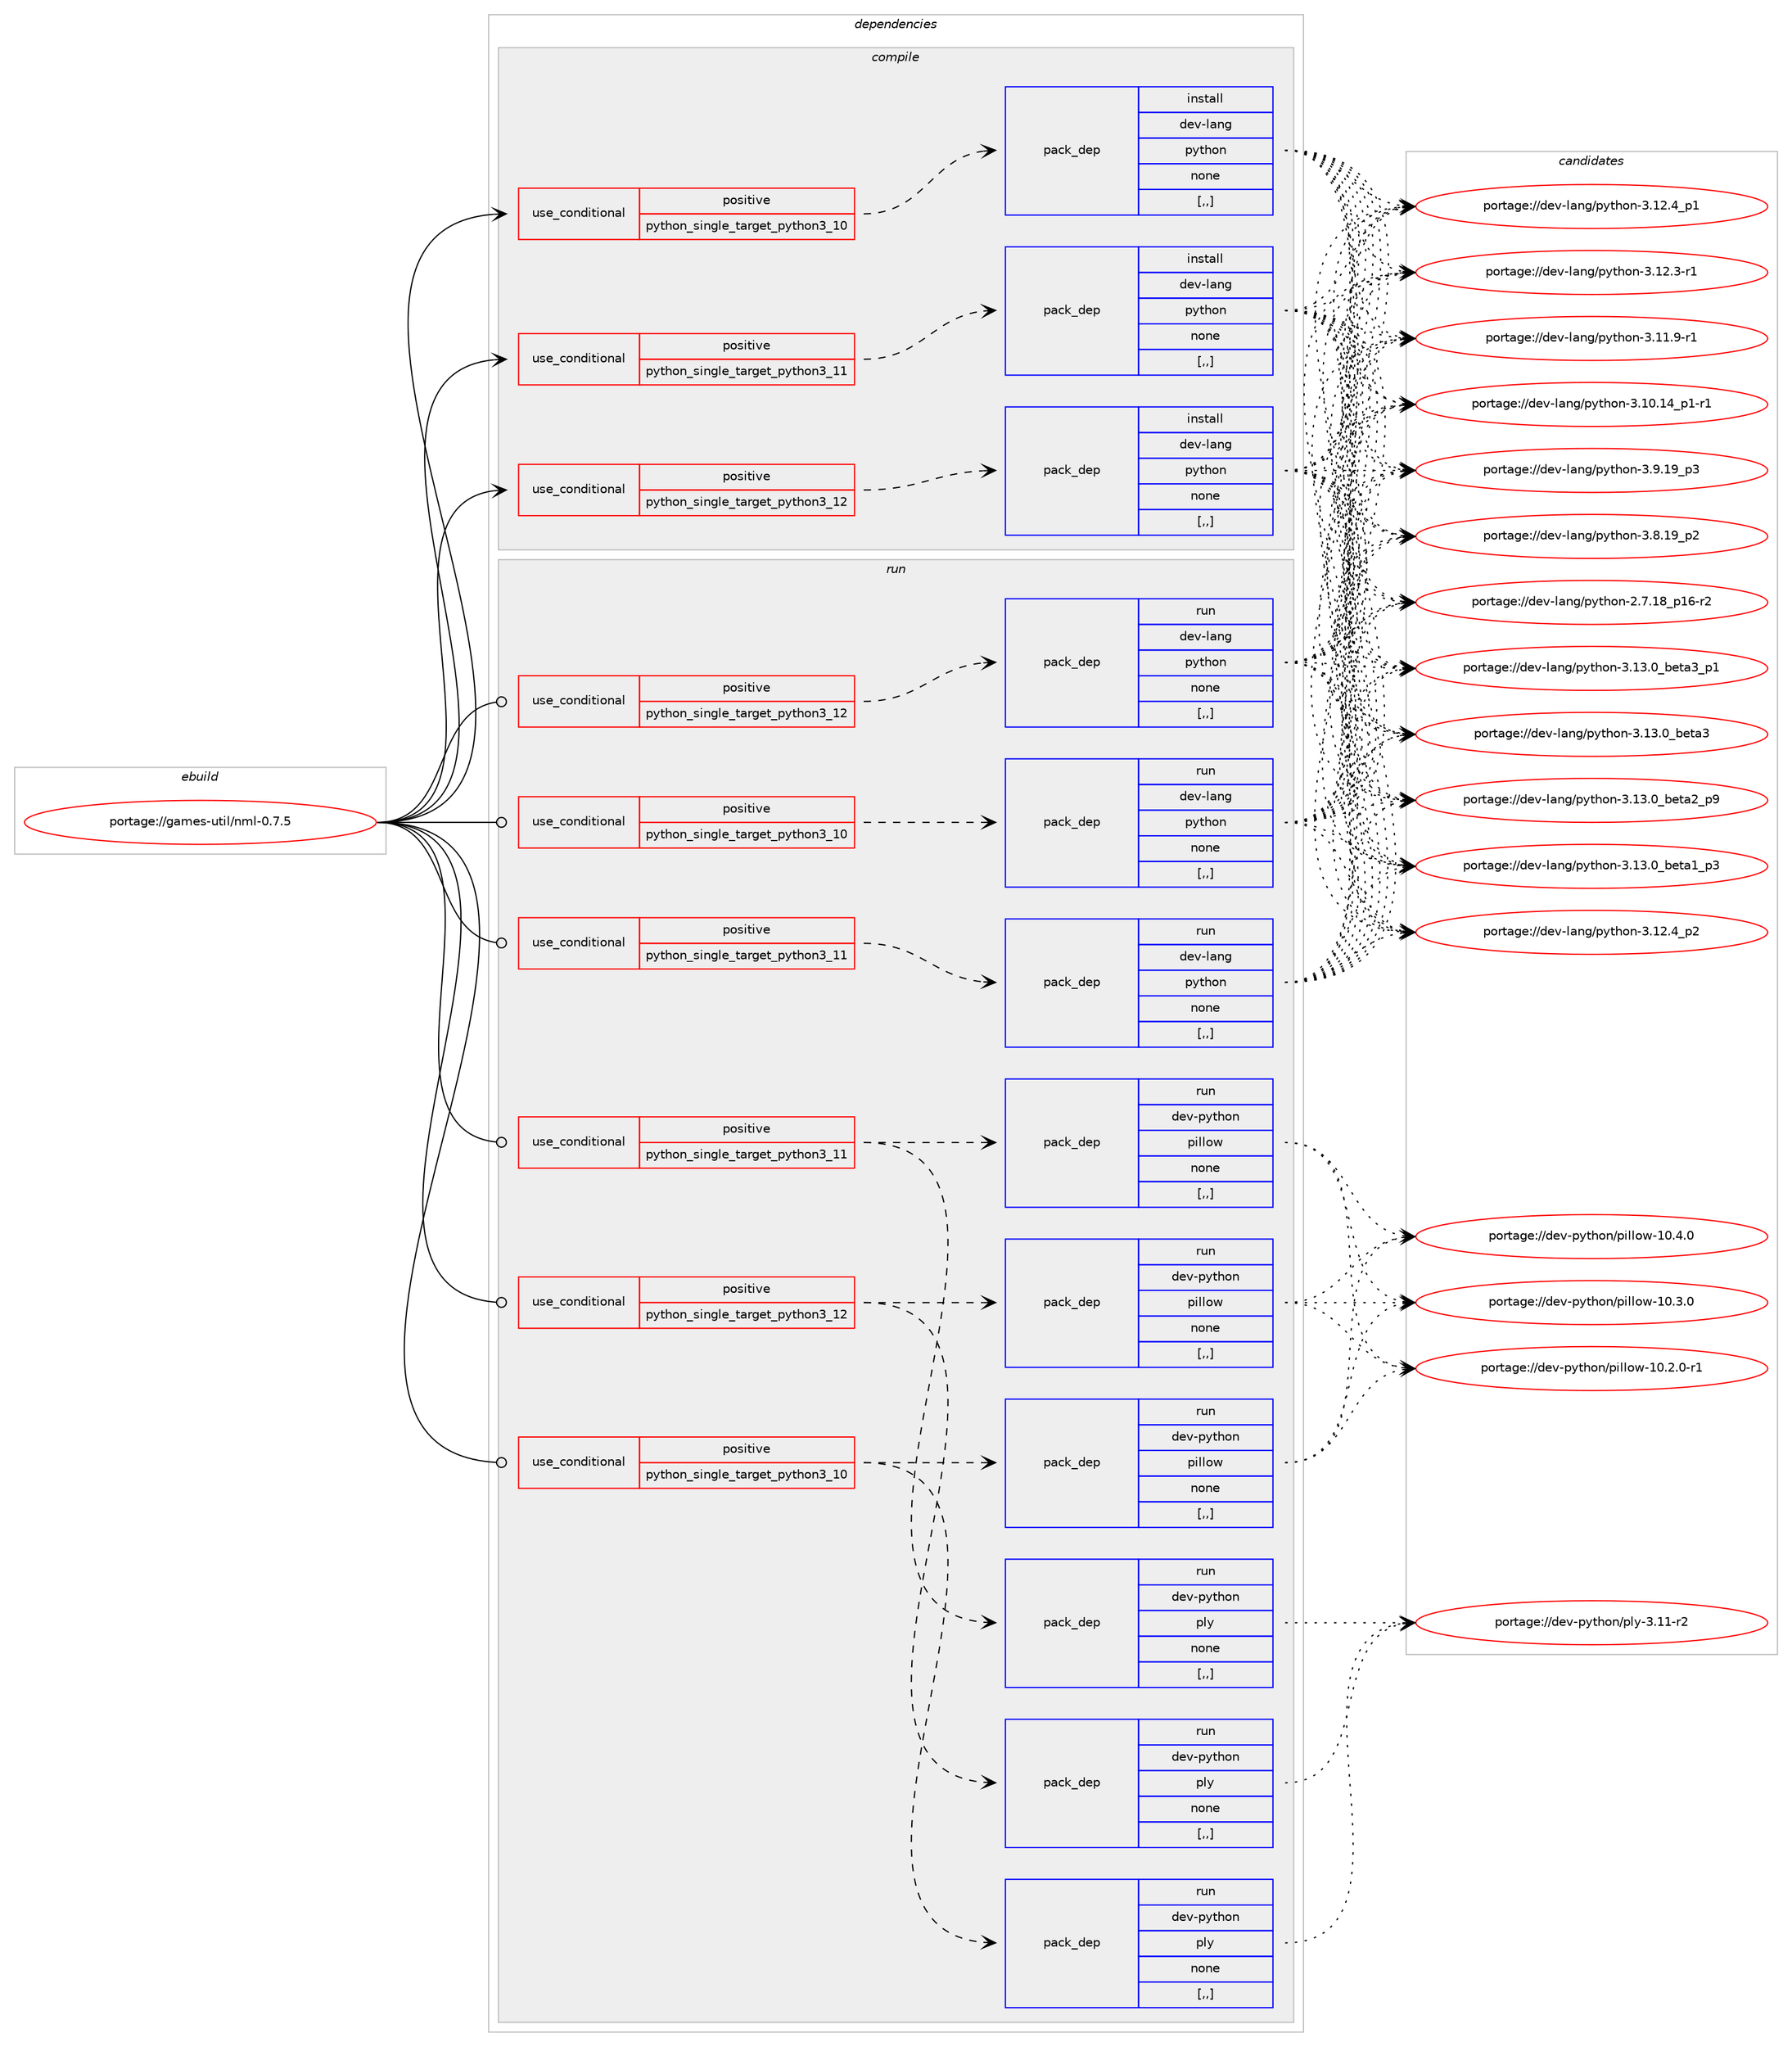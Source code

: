 digraph prolog {

# *************
# Graph options
# *************

newrank=true;
concentrate=true;
compound=true;
graph [rankdir=LR,fontname=Helvetica,fontsize=10,ranksep=1.5];#, ranksep=2.5, nodesep=0.2];
edge  [arrowhead=vee];
node  [fontname=Helvetica,fontsize=10];

# **********
# The ebuild
# **********

subgraph cluster_leftcol {
color=gray;
rank=same;
label=<<i>ebuild</i>>;
id [label="portage://games-util/nml-0.7.5", color=red, width=4, href="../games-util/nml-0.7.5.svg"];
}

# ****************
# The dependencies
# ****************

subgraph cluster_midcol {
color=gray;
label=<<i>dependencies</i>>;
subgraph cluster_compile {
fillcolor="#eeeeee";
style=filled;
label=<<i>compile</i>>;
subgraph cond64646 {
dependency234906 [label=<<TABLE BORDER="0" CELLBORDER="1" CELLSPACING="0" CELLPADDING="4"><TR><TD ROWSPAN="3" CELLPADDING="10">use_conditional</TD></TR><TR><TD>positive</TD></TR><TR><TD>python_single_target_python3_10</TD></TR></TABLE>>, shape=none, color=red];
subgraph pack168724 {
dependency234907 [label=<<TABLE BORDER="0" CELLBORDER="1" CELLSPACING="0" CELLPADDING="4" WIDTH="220"><TR><TD ROWSPAN="6" CELLPADDING="30">pack_dep</TD></TR><TR><TD WIDTH="110">install</TD></TR><TR><TD>dev-lang</TD></TR><TR><TD>python</TD></TR><TR><TD>none</TD></TR><TR><TD>[,,]</TD></TR></TABLE>>, shape=none, color=blue];
}
dependency234906:e -> dependency234907:w [weight=20,style="dashed",arrowhead="vee"];
}
id:e -> dependency234906:w [weight=20,style="solid",arrowhead="vee"];
subgraph cond64647 {
dependency234908 [label=<<TABLE BORDER="0" CELLBORDER="1" CELLSPACING="0" CELLPADDING="4"><TR><TD ROWSPAN="3" CELLPADDING="10">use_conditional</TD></TR><TR><TD>positive</TD></TR><TR><TD>python_single_target_python3_11</TD></TR></TABLE>>, shape=none, color=red];
subgraph pack168725 {
dependency234909 [label=<<TABLE BORDER="0" CELLBORDER="1" CELLSPACING="0" CELLPADDING="4" WIDTH="220"><TR><TD ROWSPAN="6" CELLPADDING="30">pack_dep</TD></TR><TR><TD WIDTH="110">install</TD></TR><TR><TD>dev-lang</TD></TR><TR><TD>python</TD></TR><TR><TD>none</TD></TR><TR><TD>[,,]</TD></TR></TABLE>>, shape=none, color=blue];
}
dependency234908:e -> dependency234909:w [weight=20,style="dashed",arrowhead="vee"];
}
id:e -> dependency234908:w [weight=20,style="solid",arrowhead="vee"];
subgraph cond64648 {
dependency234910 [label=<<TABLE BORDER="0" CELLBORDER="1" CELLSPACING="0" CELLPADDING="4"><TR><TD ROWSPAN="3" CELLPADDING="10">use_conditional</TD></TR><TR><TD>positive</TD></TR><TR><TD>python_single_target_python3_12</TD></TR></TABLE>>, shape=none, color=red];
subgraph pack168726 {
dependency234911 [label=<<TABLE BORDER="0" CELLBORDER="1" CELLSPACING="0" CELLPADDING="4" WIDTH="220"><TR><TD ROWSPAN="6" CELLPADDING="30">pack_dep</TD></TR><TR><TD WIDTH="110">install</TD></TR><TR><TD>dev-lang</TD></TR><TR><TD>python</TD></TR><TR><TD>none</TD></TR><TR><TD>[,,]</TD></TR></TABLE>>, shape=none, color=blue];
}
dependency234910:e -> dependency234911:w [weight=20,style="dashed",arrowhead="vee"];
}
id:e -> dependency234910:w [weight=20,style="solid",arrowhead="vee"];
}
subgraph cluster_compileandrun {
fillcolor="#eeeeee";
style=filled;
label=<<i>compile and run</i>>;
}
subgraph cluster_run {
fillcolor="#eeeeee";
style=filled;
label=<<i>run</i>>;
subgraph cond64649 {
dependency234912 [label=<<TABLE BORDER="0" CELLBORDER="1" CELLSPACING="0" CELLPADDING="4"><TR><TD ROWSPAN="3" CELLPADDING="10">use_conditional</TD></TR><TR><TD>positive</TD></TR><TR><TD>python_single_target_python3_10</TD></TR></TABLE>>, shape=none, color=red];
subgraph pack168727 {
dependency234913 [label=<<TABLE BORDER="0" CELLBORDER="1" CELLSPACING="0" CELLPADDING="4" WIDTH="220"><TR><TD ROWSPAN="6" CELLPADDING="30">pack_dep</TD></TR><TR><TD WIDTH="110">run</TD></TR><TR><TD>dev-lang</TD></TR><TR><TD>python</TD></TR><TR><TD>none</TD></TR><TR><TD>[,,]</TD></TR></TABLE>>, shape=none, color=blue];
}
dependency234912:e -> dependency234913:w [weight=20,style="dashed",arrowhead="vee"];
}
id:e -> dependency234912:w [weight=20,style="solid",arrowhead="odot"];
subgraph cond64650 {
dependency234914 [label=<<TABLE BORDER="0" CELLBORDER="1" CELLSPACING="0" CELLPADDING="4"><TR><TD ROWSPAN="3" CELLPADDING="10">use_conditional</TD></TR><TR><TD>positive</TD></TR><TR><TD>python_single_target_python3_10</TD></TR></TABLE>>, shape=none, color=red];
subgraph pack168728 {
dependency234915 [label=<<TABLE BORDER="0" CELLBORDER="1" CELLSPACING="0" CELLPADDING="4" WIDTH="220"><TR><TD ROWSPAN="6" CELLPADDING="30">pack_dep</TD></TR><TR><TD WIDTH="110">run</TD></TR><TR><TD>dev-python</TD></TR><TR><TD>pillow</TD></TR><TR><TD>none</TD></TR><TR><TD>[,,]</TD></TR></TABLE>>, shape=none, color=blue];
}
dependency234914:e -> dependency234915:w [weight=20,style="dashed",arrowhead="vee"];
subgraph pack168729 {
dependency234916 [label=<<TABLE BORDER="0" CELLBORDER="1" CELLSPACING="0" CELLPADDING="4" WIDTH="220"><TR><TD ROWSPAN="6" CELLPADDING="30">pack_dep</TD></TR><TR><TD WIDTH="110">run</TD></TR><TR><TD>dev-python</TD></TR><TR><TD>ply</TD></TR><TR><TD>none</TD></TR><TR><TD>[,,]</TD></TR></TABLE>>, shape=none, color=blue];
}
dependency234914:e -> dependency234916:w [weight=20,style="dashed",arrowhead="vee"];
}
id:e -> dependency234914:w [weight=20,style="solid",arrowhead="odot"];
subgraph cond64651 {
dependency234917 [label=<<TABLE BORDER="0" CELLBORDER="1" CELLSPACING="0" CELLPADDING="4"><TR><TD ROWSPAN="3" CELLPADDING="10">use_conditional</TD></TR><TR><TD>positive</TD></TR><TR><TD>python_single_target_python3_11</TD></TR></TABLE>>, shape=none, color=red];
subgraph pack168730 {
dependency234918 [label=<<TABLE BORDER="0" CELLBORDER="1" CELLSPACING="0" CELLPADDING="4" WIDTH="220"><TR><TD ROWSPAN="6" CELLPADDING="30">pack_dep</TD></TR><TR><TD WIDTH="110">run</TD></TR><TR><TD>dev-lang</TD></TR><TR><TD>python</TD></TR><TR><TD>none</TD></TR><TR><TD>[,,]</TD></TR></TABLE>>, shape=none, color=blue];
}
dependency234917:e -> dependency234918:w [weight=20,style="dashed",arrowhead="vee"];
}
id:e -> dependency234917:w [weight=20,style="solid",arrowhead="odot"];
subgraph cond64652 {
dependency234919 [label=<<TABLE BORDER="0" CELLBORDER="1" CELLSPACING="0" CELLPADDING="4"><TR><TD ROWSPAN="3" CELLPADDING="10">use_conditional</TD></TR><TR><TD>positive</TD></TR><TR><TD>python_single_target_python3_11</TD></TR></TABLE>>, shape=none, color=red];
subgraph pack168731 {
dependency234920 [label=<<TABLE BORDER="0" CELLBORDER="1" CELLSPACING="0" CELLPADDING="4" WIDTH="220"><TR><TD ROWSPAN="6" CELLPADDING="30">pack_dep</TD></TR><TR><TD WIDTH="110">run</TD></TR><TR><TD>dev-python</TD></TR><TR><TD>pillow</TD></TR><TR><TD>none</TD></TR><TR><TD>[,,]</TD></TR></TABLE>>, shape=none, color=blue];
}
dependency234919:e -> dependency234920:w [weight=20,style="dashed",arrowhead="vee"];
subgraph pack168732 {
dependency234921 [label=<<TABLE BORDER="0" CELLBORDER="1" CELLSPACING="0" CELLPADDING="4" WIDTH="220"><TR><TD ROWSPAN="6" CELLPADDING="30">pack_dep</TD></TR><TR><TD WIDTH="110">run</TD></TR><TR><TD>dev-python</TD></TR><TR><TD>ply</TD></TR><TR><TD>none</TD></TR><TR><TD>[,,]</TD></TR></TABLE>>, shape=none, color=blue];
}
dependency234919:e -> dependency234921:w [weight=20,style="dashed",arrowhead="vee"];
}
id:e -> dependency234919:w [weight=20,style="solid",arrowhead="odot"];
subgraph cond64653 {
dependency234922 [label=<<TABLE BORDER="0" CELLBORDER="1" CELLSPACING="0" CELLPADDING="4"><TR><TD ROWSPAN="3" CELLPADDING="10">use_conditional</TD></TR><TR><TD>positive</TD></TR><TR><TD>python_single_target_python3_12</TD></TR></TABLE>>, shape=none, color=red];
subgraph pack168733 {
dependency234923 [label=<<TABLE BORDER="0" CELLBORDER="1" CELLSPACING="0" CELLPADDING="4" WIDTH="220"><TR><TD ROWSPAN="6" CELLPADDING="30">pack_dep</TD></TR><TR><TD WIDTH="110">run</TD></TR><TR><TD>dev-lang</TD></TR><TR><TD>python</TD></TR><TR><TD>none</TD></TR><TR><TD>[,,]</TD></TR></TABLE>>, shape=none, color=blue];
}
dependency234922:e -> dependency234923:w [weight=20,style="dashed",arrowhead="vee"];
}
id:e -> dependency234922:w [weight=20,style="solid",arrowhead="odot"];
subgraph cond64654 {
dependency234924 [label=<<TABLE BORDER="0" CELLBORDER="1" CELLSPACING="0" CELLPADDING="4"><TR><TD ROWSPAN="3" CELLPADDING="10">use_conditional</TD></TR><TR><TD>positive</TD></TR><TR><TD>python_single_target_python3_12</TD></TR></TABLE>>, shape=none, color=red];
subgraph pack168734 {
dependency234925 [label=<<TABLE BORDER="0" CELLBORDER="1" CELLSPACING="0" CELLPADDING="4" WIDTH="220"><TR><TD ROWSPAN="6" CELLPADDING="30">pack_dep</TD></TR><TR><TD WIDTH="110">run</TD></TR><TR><TD>dev-python</TD></TR><TR><TD>pillow</TD></TR><TR><TD>none</TD></TR><TR><TD>[,,]</TD></TR></TABLE>>, shape=none, color=blue];
}
dependency234924:e -> dependency234925:w [weight=20,style="dashed",arrowhead="vee"];
subgraph pack168735 {
dependency234926 [label=<<TABLE BORDER="0" CELLBORDER="1" CELLSPACING="0" CELLPADDING="4" WIDTH="220"><TR><TD ROWSPAN="6" CELLPADDING="30">pack_dep</TD></TR><TR><TD WIDTH="110">run</TD></TR><TR><TD>dev-python</TD></TR><TR><TD>ply</TD></TR><TR><TD>none</TD></TR><TR><TD>[,,]</TD></TR></TABLE>>, shape=none, color=blue];
}
dependency234924:e -> dependency234926:w [weight=20,style="dashed",arrowhead="vee"];
}
id:e -> dependency234924:w [weight=20,style="solid",arrowhead="odot"];
}
}

# **************
# The candidates
# **************

subgraph cluster_choices {
rank=same;
color=gray;
label=<<i>candidates</i>>;

subgraph choice168724 {
color=black;
nodesep=1;
choice10010111845108971101034711212111610411111045514649514648959810111697519511249 [label="portage://dev-lang/python-3.13.0_beta3_p1", color=red, width=4,href="../dev-lang/python-3.13.0_beta3_p1.svg"];
choice1001011184510897110103471121211161041111104551464951464895981011169751 [label="portage://dev-lang/python-3.13.0_beta3", color=red, width=4,href="../dev-lang/python-3.13.0_beta3.svg"];
choice10010111845108971101034711212111610411111045514649514648959810111697509511257 [label="portage://dev-lang/python-3.13.0_beta2_p9", color=red, width=4,href="../dev-lang/python-3.13.0_beta2_p9.svg"];
choice10010111845108971101034711212111610411111045514649514648959810111697499511251 [label="portage://dev-lang/python-3.13.0_beta1_p3", color=red, width=4,href="../dev-lang/python-3.13.0_beta1_p3.svg"];
choice100101118451089711010347112121116104111110455146495046529511250 [label="portage://dev-lang/python-3.12.4_p2", color=red, width=4,href="../dev-lang/python-3.12.4_p2.svg"];
choice100101118451089711010347112121116104111110455146495046529511249 [label="portage://dev-lang/python-3.12.4_p1", color=red, width=4,href="../dev-lang/python-3.12.4_p1.svg"];
choice100101118451089711010347112121116104111110455146495046514511449 [label="portage://dev-lang/python-3.12.3-r1", color=red, width=4,href="../dev-lang/python-3.12.3-r1.svg"];
choice100101118451089711010347112121116104111110455146494946574511449 [label="portage://dev-lang/python-3.11.9-r1", color=red, width=4,href="../dev-lang/python-3.11.9-r1.svg"];
choice100101118451089711010347112121116104111110455146494846495295112494511449 [label="portage://dev-lang/python-3.10.14_p1-r1", color=red, width=4,href="../dev-lang/python-3.10.14_p1-r1.svg"];
choice100101118451089711010347112121116104111110455146574649579511251 [label="portage://dev-lang/python-3.9.19_p3", color=red, width=4,href="../dev-lang/python-3.9.19_p3.svg"];
choice100101118451089711010347112121116104111110455146564649579511250 [label="portage://dev-lang/python-3.8.19_p2", color=red, width=4,href="../dev-lang/python-3.8.19_p2.svg"];
choice100101118451089711010347112121116104111110455046554649569511249544511450 [label="portage://dev-lang/python-2.7.18_p16-r2", color=red, width=4,href="../dev-lang/python-2.7.18_p16-r2.svg"];
dependency234907:e -> choice10010111845108971101034711212111610411111045514649514648959810111697519511249:w [style=dotted,weight="100"];
dependency234907:e -> choice1001011184510897110103471121211161041111104551464951464895981011169751:w [style=dotted,weight="100"];
dependency234907:e -> choice10010111845108971101034711212111610411111045514649514648959810111697509511257:w [style=dotted,weight="100"];
dependency234907:e -> choice10010111845108971101034711212111610411111045514649514648959810111697499511251:w [style=dotted,weight="100"];
dependency234907:e -> choice100101118451089711010347112121116104111110455146495046529511250:w [style=dotted,weight="100"];
dependency234907:e -> choice100101118451089711010347112121116104111110455146495046529511249:w [style=dotted,weight="100"];
dependency234907:e -> choice100101118451089711010347112121116104111110455146495046514511449:w [style=dotted,weight="100"];
dependency234907:e -> choice100101118451089711010347112121116104111110455146494946574511449:w [style=dotted,weight="100"];
dependency234907:e -> choice100101118451089711010347112121116104111110455146494846495295112494511449:w [style=dotted,weight="100"];
dependency234907:e -> choice100101118451089711010347112121116104111110455146574649579511251:w [style=dotted,weight="100"];
dependency234907:e -> choice100101118451089711010347112121116104111110455146564649579511250:w [style=dotted,weight="100"];
dependency234907:e -> choice100101118451089711010347112121116104111110455046554649569511249544511450:w [style=dotted,weight="100"];
}
subgraph choice168725 {
color=black;
nodesep=1;
choice10010111845108971101034711212111610411111045514649514648959810111697519511249 [label="portage://dev-lang/python-3.13.0_beta3_p1", color=red, width=4,href="../dev-lang/python-3.13.0_beta3_p1.svg"];
choice1001011184510897110103471121211161041111104551464951464895981011169751 [label="portage://dev-lang/python-3.13.0_beta3", color=red, width=4,href="../dev-lang/python-3.13.0_beta3.svg"];
choice10010111845108971101034711212111610411111045514649514648959810111697509511257 [label="portage://dev-lang/python-3.13.0_beta2_p9", color=red, width=4,href="../dev-lang/python-3.13.0_beta2_p9.svg"];
choice10010111845108971101034711212111610411111045514649514648959810111697499511251 [label="portage://dev-lang/python-3.13.0_beta1_p3", color=red, width=4,href="../dev-lang/python-3.13.0_beta1_p3.svg"];
choice100101118451089711010347112121116104111110455146495046529511250 [label="portage://dev-lang/python-3.12.4_p2", color=red, width=4,href="../dev-lang/python-3.12.4_p2.svg"];
choice100101118451089711010347112121116104111110455146495046529511249 [label="portage://dev-lang/python-3.12.4_p1", color=red, width=4,href="../dev-lang/python-3.12.4_p1.svg"];
choice100101118451089711010347112121116104111110455146495046514511449 [label="portage://dev-lang/python-3.12.3-r1", color=red, width=4,href="../dev-lang/python-3.12.3-r1.svg"];
choice100101118451089711010347112121116104111110455146494946574511449 [label="portage://dev-lang/python-3.11.9-r1", color=red, width=4,href="../dev-lang/python-3.11.9-r1.svg"];
choice100101118451089711010347112121116104111110455146494846495295112494511449 [label="portage://dev-lang/python-3.10.14_p1-r1", color=red, width=4,href="../dev-lang/python-3.10.14_p1-r1.svg"];
choice100101118451089711010347112121116104111110455146574649579511251 [label="portage://dev-lang/python-3.9.19_p3", color=red, width=4,href="../dev-lang/python-3.9.19_p3.svg"];
choice100101118451089711010347112121116104111110455146564649579511250 [label="portage://dev-lang/python-3.8.19_p2", color=red, width=4,href="../dev-lang/python-3.8.19_p2.svg"];
choice100101118451089711010347112121116104111110455046554649569511249544511450 [label="portage://dev-lang/python-2.7.18_p16-r2", color=red, width=4,href="../dev-lang/python-2.7.18_p16-r2.svg"];
dependency234909:e -> choice10010111845108971101034711212111610411111045514649514648959810111697519511249:w [style=dotted,weight="100"];
dependency234909:e -> choice1001011184510897110103471121211161041111104551464951464895981011169751:w [style=dotted,weight="100"];
dependency234909:e -> choice10010111845108971101034711212111610411111045514649514648959810111697509511257:w [style=dotted,weight="100"];
dependency234909:e -> choice10010111845108971101034711212111610411111045514649514648959810111697499511251:w [style=dotted,weight="100"];
dependency234909:e -> choice100101118451089711010347112121116104111110455146495046529511250:w [style=dotted,weight="100"];
dependency234909:e -> choice100101118451089711010347112121116104111110455146495046529511249:w [style=dotted,weight="100"];
dependency234909:e -> choice100101118451089711010347112121116104111110455146495046514511449:w [style=dotted,weight="100"];
dependency234909:e -> choice100101118451089711010347112121116104111110455146494946574511449:w [style=dotted,weight="100"];
dependency234909:e -> choice100101118451089711010347112121116104111110455146494846495295112494511449:w [style=dotted,weight="100"];
dependency234909:e -> choice100101118451089711010347112121116104111110455146574649579511251:w [style=dotted,weight="100"];
dependency234909:e -> choice100101118451089711010347112121116104111110455146564649579511250:w [style=dotted,weight="100"];
dependency234909:e -> choice100101118451089711010347112121116104111110455046554649569511249544511450:w [style=dotted,weight="100"];
}
subgraph choice168726 {
color=black;
nodesep=1;
choice10010111845108971101034711212111610411111045514649514648959810111697519511249 [label="portage://dev-lang/python-3.13.0_beta3_p1", color=red, width=4,href="../dev-lang/python-3.13.0_beta3_p1.svg"];
choice1001011184510897110103471121211161041111104551464951464895981011169751 [label="portage://dev-lang/python-3.13.0_beta3", color=red, width=4,href="../dev-lang/python-3.13.0_beta3.svg"];
choice10010111845108971101034711212111610411111045514649514648959810111697509511257 [label="portage://dev-lang/python-3.13.0_beta2_p9", color=red, width=4,href="../dev-lang/python-3.13.0_beta2_p9.svg"];
choice10010111845108971101034711212111610411111045514649514648959810111697499511251 [label="portage://dev-lang/python-3.13.0_beta1_p3", color=red, width=4,href="../dev-lang/python-3.13.0_beta1_p3.svg"];
choice100101118451089711010347112121116104111110455146495046529511250 [label="portage://dev-lang/python-3.12.4_p2", color=red, width=4,href="../dev-lang/python-3.12.4_p2.svg"];
choice100101118451089711010347112121116104111110455146495046529511249 [label="portage://dev-lang/python-3.12.4_p1", color=red, width=4,href="../dev-lang/python-3.12.4_p1.svg"];
choice100101118451089711010347112121116104111110455146495046514511449 [label="portage://dev-lang/python-3.12.3-r1", color=red, width=4,href="../dev-lang/python-3.12.3-r1.svg"];
choice100101118451089711010347112121116104111110455146494946574511449 [label="portage://dev-lang/python-3.11.9-r1", color=red, width=4,href="../dev-lang/python-3.11.9-r1.svg"];
choice100101118451089711010347112121116104111110455146494846495295112494511449 [label="portage://dev-lang/python-3.10.14_p1-r1", color=red, width=4,href="../dev-lang/python-3.10.14_p1-r1.svg"];
choice100101118451089711010347112121116104111110455146574649579511251 [label="portage://dev-lang/python-3.9.19_p3", color=red, width=4,href="../dev-lang/python-3.9.19_p3.svg"];
choice100101118451089711010347112121116104111110455146564649579511250 [label="portage://dev-lang/python-3.8.19_p2", color=red, width=4,href="../dev-lang/python-3.8.19_p2.svg"];
choice100101118451089711010347112121116104111110455046554649569511249544511450 [label="portage://dev-lang/python-2.7.18_p16-r2", color=red, width=4,href="../dev-lang/python-2.7.18_p16-r2.svg"];
dependency234911:e -> choice10010111845108971101034711212111610411111045514649514648959810111697519511249:w [style=dotted,weight="100"];
dependency234911:e -> choice1001011184510897110103471121211161041111104551464951464895981011169751:w [style=dotted,weight="100"];
dependency234911:e -> choice10010111845108971101034711212111610411111045514649514648959810111697509511257:w [style=dotted,weight="100"];
dependency234911:e -> choice10010111845108971101034711212111610411111045514649514648959810111697499511251:w [style=dotted,weight="100"];
dependency234911:e -> choice100101118451089711010347112121116104111110455146495046529511250:w [style=dotted,weight="100"];
dependency234911:e -> choice100101118451089711010347112121116104111110455146495046529511249:w [style=dotted,weight="100"];
dependency234911:e -> choice100101118451089711010347112121116104111110455146495046514511449:w [style=dotted,weight="100"];
dependency234911:e -> choice100101118451089711010347112121116104111110455146494946574511449:w [style=dotted,weight="100"];
dependency234911:e -> choice100101118451089711010347112121116104111110455146494846495295112494511449:w [style=dotted,weight="100"];
dependency234911:e -> choice100101118451089711010347112121116104111110455146574649579511251:w [style=dotted,weight="100"];
dependency234911:e -> choice100101118451089711010347112121116104111110455146564649579511250:w [style=dotted,weight="100"];
dependency234911:e -> choice100101118451089711010347112121116104111110455046554649569511249544511450:w [style=dotted,weight="100"];
}
subgraph choice168727 {
color=black;
nodesep=1;
choice10010111845108971101034711212111610411111045514649514648959810111697519511249 [label="portage://dev-lang/python-3.13.0_beta3_p1", color=red, width=4,href="../dev-lang/python-3.13.0_beta3_p1.svg"];
choice1001011184510897110103471121211161041111104551464951464895981011169751 [label="portage://dev-lang/python-3.13.0_beta3", color=red, width=4,href="../dev-lang/python-3.13.0_beta3.svg"];
choice10010111845108971101034711212111610411111045514649514648959810111697509511257 [label="portage://dev-lang/python-3.13.0_beta2_p9", color=red, width=4,href="../dev-lang/python-3.13.0_beta2_p9.svg"];
choice10010111845108971101034711212111610411111045514649514648959810111697499511251 [label="portage://dev-lang/python-3.13.0_beta1_p3", color=red, width=4,href="../dev-lang/python-3.13.0_beta1_p3.svg"];
choice100101118451089711010347112121116104111110455146495046529511250 [label="portage://dev-lang/python-3.12.4_p2", color=red, width=4,href="../dev-lang/python-3.12.4_p2.svg"];
choice100101118451089711010347112121116104111110455146495046529511249 [label="portage://dev-lang/python-3.12.4_p1", color=red, width=4,href="../dev-lang/python-3.12.4_p1.svg"];
choice100101118451089711010347112121116104111110455146495046514511449 [label="portage://dev-lang/python-3.12.3-r1", color=red, width=4,href="../dev-lang/python-3.12.3-r1.svg"];
choice100101118451089711010347112121116104111110455146494946574511449 [label="portage://dev-lang/python-3.11.9-r1", color=red, width=4,href="../dev-lang/python-3.11.9-r1.svg"];
choice100101118451089711010347112121116104111110455146494846495295112494511449 [label="portage://dev-lang/python-3.10.14_p1-r1", color=red, width=4,href="../dev-lang/python-3.10.14_p1-r1.svg"];
choice100101118451089711010347112121116104111110455146574649579511251 [label="portage://dev-lang/python-3.9.19_p3", color=red, width=4,href="../dev-lang/python-3.9.19_p3.svg"];
choice100101118451089711010347112121116104111110455146564649579511250 [label="portage://dev-lang/python-3.8.19_p2", color=red, width=4,href="../dev-lang/python-3.8.19_p2.svg"];
choice100101118451089711010347112121116104111110455046554649569511249544511450 [label="portage://dev-lang/python-2.7.18_p16-r2", color=red, width=4,href="../dev-lang/python-2.7.18_p16-r2.svg"];
dependency234913:e -> choice10010111845108971101034711212111610411111045514649514648959810111697519511249:w [style=dotted,weight="100"];
dependency234913:e -> choice1001011184510897110103471121211161041111104551464951464895981011169751:w [style=dotted,weight="100"];
dependency234913:e -> choice10010111845108971101034711212111610411111045514649514648959810111697509511257:w [style=dotted,weight="100"];
dependency234913:e -> choice10010111845108971101034711212111610411111045514649514648959810111697499511251:w [style=dotted,weight="100"];
dependency234913:e -> choice100101118451089711010347112121116104111110455146495046529511250:w [style=dotted,weight="100"];
dependency234913:e -> choice100101118451089711010347112121116104111110455146495046529511249:w [style=dotted,weight="100"];
dependency234913:e -> choice100101118451089711010347112121116104111110455146495046514511449:w [style=dotted,weight="100"];
dependency234913:e -> choice100101118451089711010347112121116104111110455146494946574511449:w [style=dotted,weight="100"];
dependency234913:e -> choice100101118451089711010347112121116104111110455146494846495295112494511449:w [style=dotted,weight="100"];
dependency234913:e -> choice100101118451089711010347112121116104111110455146574649579511251:w [style=dotted,weight="100"];
dependency234913:e -> choice100101118451089711010347112121116104111110455146564649579511250:w [style=dotted,weight="100"];
dependency234913:e -> choice100101118451089711010347112121116104111110455046554649569511249544511450:w [style=dotted,weight="100"];
}
subgraph choice168728 {
color=black;
nodesep=1;
choice100101118451121211161041111104711210510810811111945494846524648 [label="portage://dev-python/pillow-10.4.0", color=red, width=4,href="../dev-python/pillow-10.4.0.svg"];
choice100101118451121211161041111104711210510810811111945494846514648 [label="portage://dev-python/pillow-10.3.0", color=red, width=4,href="../dev-python/pillow-10.3.0.svg"];
choice1001011184511212111610411111047112105108108111119454948465046484511449 [label="portage://dev-python/pillow-10.2.0-r1", color=red, width=4,href="../dev-python/pillow-10.2.0-r1.svg"];
dependency234915:e -> choice100101118451121211161041111104711210510810811111945494846524648:w [style=dotted,weight="100"];
dependency234915:e -> choice100101118451121211161041111104711210510810811111945494846514648:w [style=dotted,weight="100"];
dependency234915:e -> choice1001011184511212111610411111047112105108108111119454948465046484511449:w [style=dotted,weight="100"];
}
subgraph choice168729 {
color=black;
nodesep=1;
choice100101118451121211161041111104711210812145514649494511450 [label="portage://dev-python/ply-3.11-r2", color=red, width=4,href="../dev-python/ply-3.11-r2.svg"];
dependency234916:e -> choice100101118451121211161041111104711210812145514649494511450:w [style=dotted,weight="100"];
}
subgraph choice168730 {
color=black;
nodesep=1;
choice10010111845108971101034711212111610411111045514649514648959810111697519511249 [label="portage://dev-lang/python-3.13.0_beta3_p1", color=red, width=4,href="../dev-lang/python-3.13.0_beta3_p1.svg"];
choice1001011184510897110103471121211161041111104551464951464895981011169751 [label="portage://dev-lang/python-3.13.0_beta3", color=red, width=4,href="../dev-lang/python-3.13.0_beta3.svg"];
choice10010111845108971101034711212111610411111045514649514648959810111697509511257 [label="portage://dev-lang/python-3.13.0_beta2_p9", color=red, width=4,href="../dev-lang/python-3.13.0_beta2_p9.svg"];
choice10010111845108971101034711212111610411111045514649514648959810111697499511251 [label="portage://dev-lang/python-3.13.0_beta1_p3", color=red, width=4,href="../dev-lang/python-3.13.0_beta1_p3.svg"];
choice100101118451089711010347112121116104111110455146495046529511250 [label="portage://dev-lang/python-3.12.4_p2", color=red, width=4,href="../dev-lang/python-3.12.4_p2.svg"];
choice100101118451089711010347112121116104111110455146495046529511249 [label="portage://dev-lang/python-3.12.4_p1", color=red, width=4,href="../dev-lang/python-3.12.4_p1.svg"];
choice100101118451089711010347112121116104111110455146495046514511449 [label="portage://dev-lang/python-3.12.3-r1", color=red, width=4,href="../dev-lang/python-3.12.3-r1.svg"];
choice100101118451089711010347112121116104111110455146494946574511449 [label="portage://dev-lang/python-3.11.9-r1", color=red, width=4,href="../dev-lang/python-3.11.9-r1.svg"];
choice100101118451089711010347112121116104111110455146494846495295112494511449 [label="portage://dev-lang/python-3.10.14_p1-r1", color=red, width=4,href="../dev-lang/python-3.10.14_p1-r1.svg"];
choice100101118451089711010347112121116104111110455146574649579511251 [label="portage://dev-lang/python-3.9.19_p3", color=red, width=4,href="../dev-lang/python-3.9.19_p3.svg"];
choice100101118451089711010347112121116104111110455146564649579511250 [label="portage://dev-lang/python-3.8.19_p2", color=red, width=4,href="../dev-lang/python-3.8.19_p2.svg"];
choice100101118451089711010347112121116104111110455046554649569511249544511450 [label="portage://dev-lang/python-2.7.18_p16-r2", color=red, width=4,href="../dev-lang/python-2.7.18_p16-r2.svg"];
dependency234918:e -> choice10010111845108971101034711212111610411111045514649514648959810111697519511249:w [style=dotted,weight="100"];
dependency234918:e -> choice1001011184510897110103471121211161041111104551464951464895981011169751:w [style=dotted,weight="100"];
dependency234918:e -> choice10010111845108971101034711212111610411111045514649514648959810111697509511257:w [style=dotted,weight="100"];
dependency234918:e -> choice10010111845108971101034711212111610411111045514649514648959810111697499511251:w [style=dotted,weight="100"];
dependency234918:e -> choice100101118451089711010347112121116104111110455146495046529511250:w [style=dotted,weight="100"];
dependency234918:e -> choice100101118451089711010347112121116104111110455146495046529511249:w [style=dotted,weight="100"];
dependency234918:e -> choice100101118451089711010347112121116104111110455146495046514511449:w [style=dotted,weight="100"];
dependency234918:e -> choice100101118451089711010347112121116104111110455146494946574511449:w [style=dotted,weight="100"];
dependency234918:e -> choice100101118451089711010347112121116104111110455146494846495295112494511449:w [style=dotted,weight="100"];
dependency234918:e -> choice100101118451089711010347112121116104111110455146574649579511251:w [style=dotted,weight="100"];
dependency234918:e -> choice100101118451089711010347112121116104111110455146564649579511250:w [style=dotted,weight="100"];
dependency234918:e -> choice100101118451089711010347112121116104111110455046554649569511249544511450:w [style=dotted,weight="100"];
}
subgraph choice168731 {
color=black;
nodesep=1;
choice100101118451121211161041111104711210510810811111945494846524648 [label="portage://dev-python/pillow-10.4.0", color=red, width=4,href="../dev-python/pillow-10.4.0.svg"];
choice100101118451121211161041111104711210510810811111945494846514648 [label="portage://dev-python/pillow-10.3.0", color=red, width=4,href="../dev-python/pillow-10.3.0.svg"];
choice1001011184511212111610411111047112105108108111119454948465046484511449 [label="portage://dev-python/pillow-10.2.0-r1", color=red, width=4,href="../dev-python/pillow-10.2.0-r1.svg"];
dependency234920:e -> choice100101118451121211161041111104711210510810811111945494846524648:w [style=dotted,weight="100"];
dependency234920:e -> choice100101118451121211161041111104711210510810811111945494846514648:w [style=dotted,weight="100"];
dependency234920:e -> choice1001011184511212111610411111047112105108108111119454948465046484511449:w [style=dotted,weight="100"];
}
subgraph choice168732 {
color=black;
nodesep=1;
choice100101118451121211161041111104711210812145514649494511450 [label="portage://dev-python/ply-3.11-r2", color=red, width=4,href="../dev-python/ply-3.11-r2.svg"];
dependency234921:e -> choice100101118451121211161041111104711210812145514649494511450:w [style=dotted,weight="100"];
}
subgraph choice168733 {
color=black;
nodesep=1;
choice10010111845108971101034711212111610411111045514649514648959810111697519511249 [label="portage://dev-lang/python-3.13.0_beta3_p1", color=red, width=4,href="../dev-lang/python-3.13.0_beta3_p1.svg"];
choice1001011184510897110103471121211161041111104551464951464895981011169751 [label="portage://dev-lang/python-3.13.0_beta3", color=red, width=4,href="../dev-lang/python-3.13.0_beta3.svg"];
choice10010111845108971101034711212111610411111045514649514648959810111697509511257 [label="portage://dev-lang/python-3.13.0_beta2_p9", color=red, width=4,href="../dev-lang/python-3.13.0_beta2_p9.svg"];
choice10010111845108971101034711212111610411111045514649514648959810111697499511251 [label="portage://dev-lang/python-3.13.0_beta1_p3", color=red, width=4,href="../dev-lang/python-3.13.0_beta1_p3.svg"];
choice100101118451089711010347112121116104111110455146495046529511250 [label="portage://dev-lang/python-3.12.4_p2", color=red, width=4,href="../dev-lang/python-3.12.4_p2.svg"];
choice100101118451089711010347112121116104111110455146495046529511249 [label="portage://dev-lang/python-3.12.4_p1", color=red, width=4,href="../dev-lang/python-3.12.4_p1.svg"];
choice100101118451089711010347112121116104111110455146495046514511449 [label="portage://dev-lang/python-3.12.3-r1", color=red, width=4,href="../dev-lang/python-3.12.3-r1.svg"];
choice100101118451089711010347112121116104111110455146494946574511449 [label="portage://dev-lang/python-3.11.9-r1", color=red, width=4,href="../dev-lang/python-3.11.9-r1.svg"];
choice100101118451089711010347112121116104111110455146494846495295112494511449 [label="portage://dev-lang/python-3.10.14_p1-r1", color=red, width=4,href="../dev-lang/python-3.10.14_p1-r1.svg"];
choice100101118451089711010347112121116104111110455146574649579511251 [label="portage://dev-lang/python-3.9.19_p3", color=red, width=4,href="../dev-lang/python-3.9.19_p3.svg"];
choice100101118451089711010347112121116104111110455146564649579511250 [label="portage://dev-lang/python-3.8.19_p2", color=red, width=4,href="../dev-lang/python-3.8.19_p2.svg"];
choice100101118451089711010347112121116104111110455046554649569511249544511450 [label="portage://dev-lang/python-2.7.18_p16-r2", color=red, width=4,href="../dev-lang/python-2.7.18_p16-r2.svg"];
dependency234923:e -> choice10010111845108971101034711212111610411111045514649514648959810111697519511249:w [style=dotted,weight="100"];
dependency234923:e -> choice1001011184510897110103471121211161041111104551464951464895981011169751:w [style=dotted,weight="100"];
dependency234923:e -> choice10010111845108971101034711212111610411111045514649514648959810111697509511257:w [style=dotted,weight="100"];
dependency234923:e -> choice10010111845108971101034711212111610411111045514649514648959810111697499511251:w [style=dotted,weight="100"];
dependency234923:e -> choice100101118451089711010347112121116104111110455146495046529511250:w [style=dotted,weight="100"];
dependency234923:e -> choice100101118451089711010347112121116104111110455146495046529511249:w [style=dotted,weight="100"];
dependency234923:e -> choice100101118451089711010347112121116104111110455146495046514511449:w [style=dotted,weight="100"];
dependency234923:e -> choice100101118451089711010347112121116104111110455146494946574511449:w [style=dotted,weight="100"];
dependency234923:e -> choice100101118451089711010347112121116104111110455146494846495295112494511449:w [style=dotted,weight="100"];
dependency234923:e -> choice100101118451089711010347112121116104111110455146574649579511251:w [style=dotted,weight="100"];
dependency234923:e -> choice100101118451089711010347112121116104111110455146564649579511250:w [style=dotted,weight="100"];
dependency234923:e -> choice100101118451089711010347112121116104111110455046554649569511249544511450:w [style=dotted,weight="100"];
}
subgraph choice168734 {
color=black;
nodesep=1;
choice100101118451121211161041111104711210510810811111945494846524648 [label="portage://dev-python/pillow-10.4.0", color=red, width=4,href="../dev-python/pillow-10.4.0.svg"];
choice100101118451121211161041111104711210510810811111945494846514648 [label="portage://dev-python/pillow-10.3.0", color=red, width=4,href="../dev-python/pillow-10.3.0.svg"];
choice1001011184511212111610411111047112105108108111119454948465046484511449 [label="portage://dev-python/pillow-10.2.0-r1", color=red, width=4,href="../dev-python/pillow-10.2.0-r1.svg"];
dependency234925:e -> choice100101118451121211161041111104711210510810811111945494846524648:w [style=dotted,weight="100"];
dependency234925:e -> choice100101118451121211161041111104711210510810811111945494846514648:w [style=dotted,weight="100"];
dependency234925:e -> choice1001011184511212111610411111047112105108108111119454948465046484511449:w [style=dotted,weight="100"];
}
subgraph choice168735 {
color=black;
nodesep=1;
choice100101118451121211161041111104711210812145514649494511450 [label="portage://dev-python/ply-3.11-r2", color=red, width=4,href="../dev-python/ply-3.11-r2.svg"];
dependency234926:e -> choice100101118451121211161041111104711210812145514649494511450:w [style=dotted,weight="100"];
}
}

}
